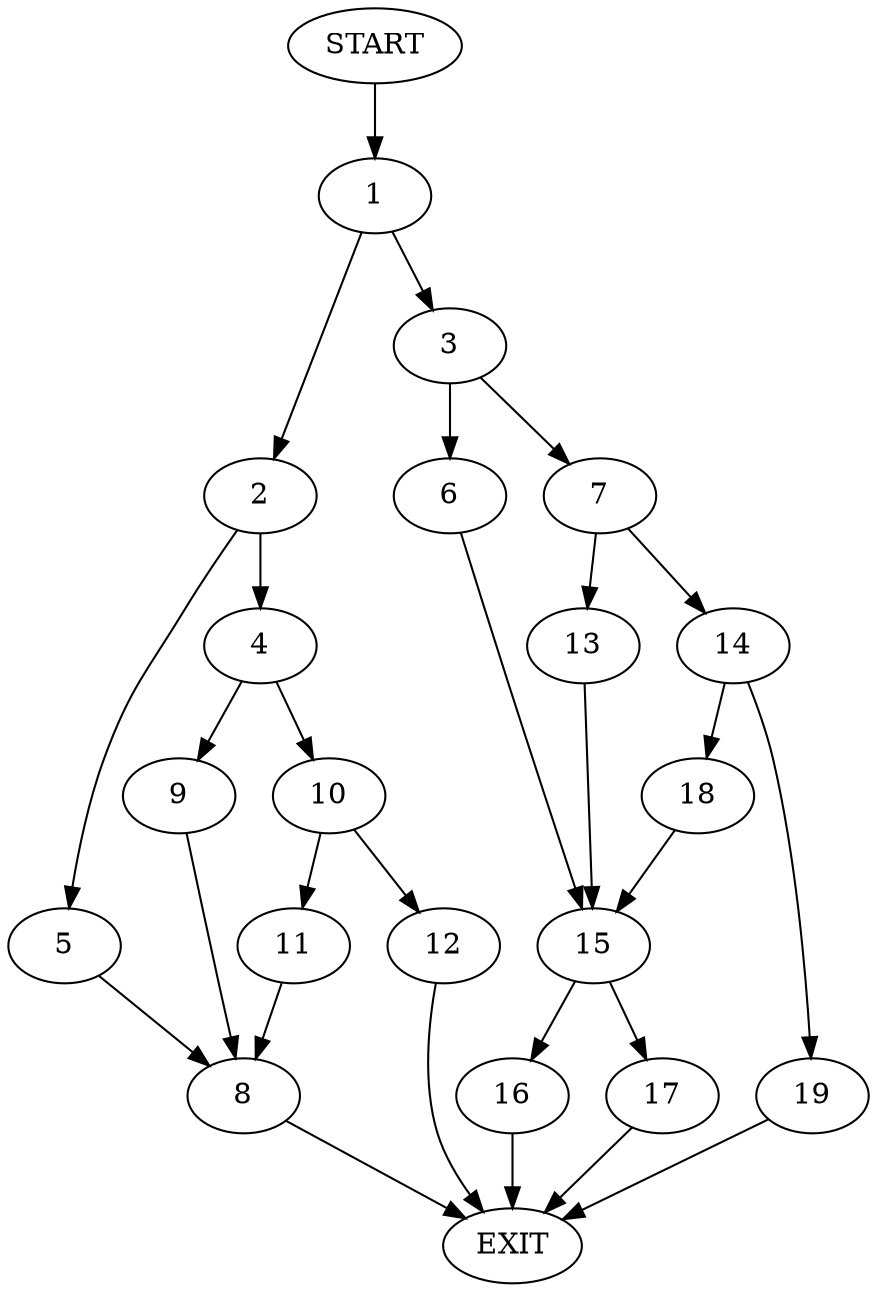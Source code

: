 digraph {
0 [label="START"]
20 [label="EXIT"]
0 -> 1
1 -> 2
1 -> 3
2 -> 4
2 -> 5
3 -> 6
3 -> 7
5 -> 8
4 -> 9
4 -> 10
8 -> 20
9 -> 8
10 -> 11
10 -> 12
11 -> 8
12 -> 20
7 -> 13
7 -> 14
6 -> 15
15 -> 16
15 -> 17
13 -> 15
14 -> 18
14 -> 19
19 -> 20
18 -> 15
16 -> 20
17 -> 20
}
